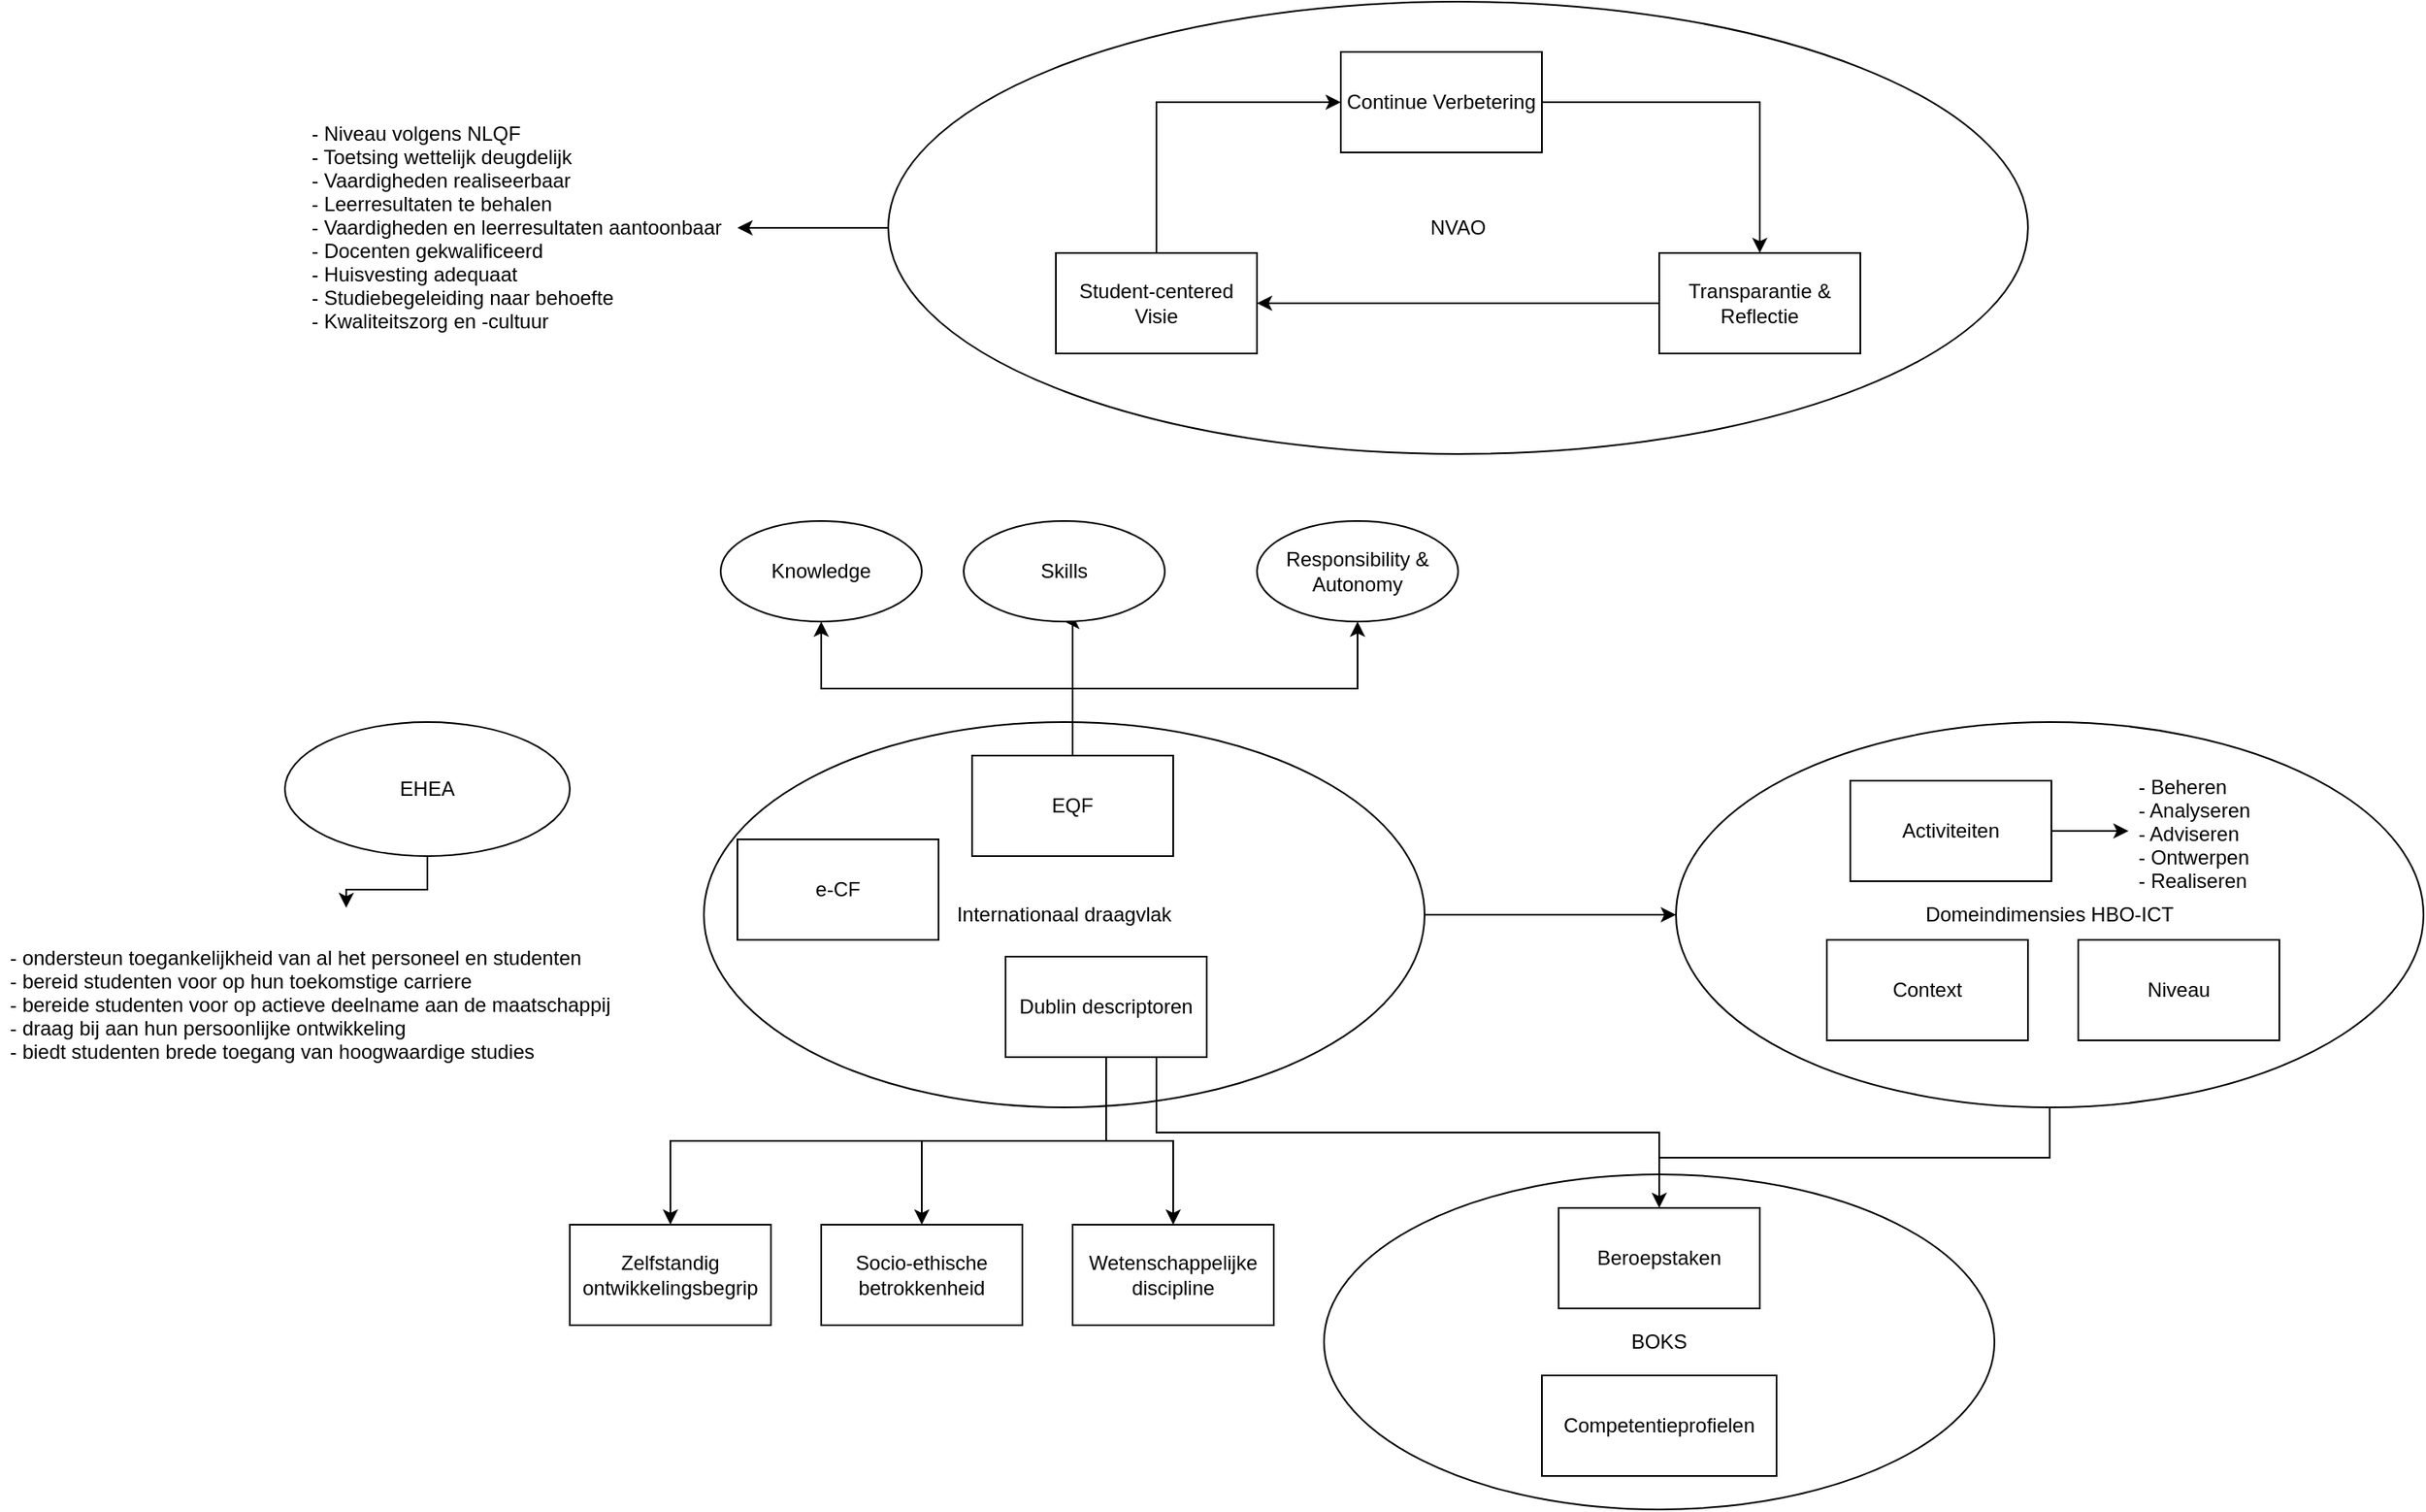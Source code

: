 <mxfile version="16.6.1" type="github">
  <diagram id="C5RBs43oDa-KdzZeNtuy" name="Page-1">
    <mxGraphModel dx="2842" dy="885" grid="1" gridSize="10" guides="1" tooltips="1" connect="1" arrows="1" fold="1" page="1" pageScale="1" pageWidth="1169" pageHeight="827" math="0" shadow="0">
      <root>
        <mxCell id="WIyWlLk6GJQsqaUBKTNV-0" />
        <mxCell id="WIyWlLk6GJQsqaUBKTNV-1" parent="WIyWlLk6GJQsqaUBKTNV-0" />
        <mxCell id="KzFCc1ifO-OLO5cR9R9o-5" style="edgeStyle=orthogonalEdgeStyle;rounded=0;orthogonalLoop=1;jettySize=auto;html=1;exitX=0;exitY=0.5;exitDx=0;exitDy=0;entryX=1;entryY=0.5;entryDx=0;entryDy=0;" edge="1" parent="WIyWlLk6GJQsqaUBKTNV-1" source="s5pqpI4zIyqzlfYDUBWL-5" target="s5pqpI4zIyqzlfYDUBWL-17">
          <mxGeometry relative="1" as="geometry" />
        </mxCell>
        <mxCell id="s5pqpI4zIyqzlfYDUBWL-5" value="NVAO" style="ellipse;whiteSpace=wrap;html=1;" parent="WIyWlLk6GJQsqaUBKTNV-1" vertex="1">
          <mxGeometry x="-160" y="60" width="680" height="270" as="geometry" />
        </mxCell>
        <mxCell id="KzFCc1ifO-OLO5cR9R9o-2" style="edgeStyle=orthogonalEdgeStyle;rounded=0;orthogonalLoop=1;jettySize=auto;html=1;exitX=0.5;exitY=0;exitDx=0;exitDy=0;entryX=0;entryY=0.5;entryDx=0;entryDy=0;" edge="1" parent="WIyWlLk6GJQsqaUBKTNV-1" source="s5pqpI4zIyqzlfYDUBWL-1" target="s5pqpI4zIyqzlfYDUBWL-3">
          <mxGeometry relative="1" as="geometry" />
        </mxCell>
        <mxCell id="s5pqpI4zIyqzlfYDUBWL-1" value="Student-centered Visie" style="rounded=0;whiteSpace=wrap;html=1;" parent="WIyWlLk6GJQsqaUBKTNV-1" vertex="1">
          <mxGeometry x="-60" y="210" width="120" height="60" as="geometry" />
        </mxCell>
        <mxCell id="KzFCc1ifO-OLO5cR9R9o-1" style="edgeStyle=orthogonalEdgeStyle;rounded=0;orthogonalLoop=1;jettySize=auto;html=1;exitX=0;exitY=0.5;exitDx=0;exitDy=0;" edge="1" parent="WIyWlLk6GJQsqaUBKTNV-1" source="s5pqpI4zIyqzlfYDUBWL-2" target="s5pqpI4zIyqzlfYDUBWL-1">
          <mxGeometry relative="1" as="geometry" />
        </mxCell>
        <mxCell id="s5pqpI4zIyqzlfYDUBWL-2" value="Transparantie &amp;amp; Reflectie" style="rounded=0;whiteSpace=wrap;html=1;" parent="WIyWlLk6GJQsqaUBKTNV-1" vertex="1">
          <mxGeometry x="300" y="210" width="120" height="60" as="geometry" />
        </mxCell>
        <mxCell id="s5pqpI4zIyqzlfYDUBWL-14" value="" style="edgeStyle=orthogonalEdgeStyle;rounded=0;orthogonalLoop=1;jettySize=auto;html=1;" parent="WIyWlLk6GJQsqaUBKTNV-1" source="s5pqpI4zIyqzlfYDUBWL-3" target="s5pqpI4zIyqzlfYDUBWL-2" edge="1">
          <mxGeometry relative="1" as="geometry" />
        </mxCell>
        <mxCell id="s5pqpI4zIyqzlfYDUBWL-3" value="Continue Verbetering" style="rounded=0;whiteSpace=wrap;html=1;" parent="WIyWlLk6GJQsqaUBKTNV-1" vertex="1">
          <mxGeometry x="110" y="90" width="120" height="60" as="geometry" />
        </mxCell>
        <mxCell id="s5pqpI4zIyqzlfYDUBWL-17" value="- Niveau volgens NLQF&#xa;- Toetsing wettelijk deugdelijk&#xa;- Vaardigheden realiseerbaar&#xa;- Leerresultaten te behalen&#xa;- Vaardigheden en leerresultaten aantoonbaar&#xa;- Docenten gekwalificeerd&#xa;- Huisvesting adequaat&#xa;- Studiebegeleiding naar behoefte&#xa;- Kwaliteitszorg en -cultuur&#xa;&#xa;&#xa;&#xa;&#xa;" style="text;strokeColor=none;fillColor=none;align=left;verticalAlign=middle;spacingLeft=4;spacingRight=4;overflow=hidden;points=[[0,0.5],[1,0.5]];portConstraint=eastwest;rotatable=0;fontStyle=0" parent="WIyWlLk6GJQsqaUBKTNV-1" vertex="1">
          <mxGeometry x="-510" y="130" width="260" height="130" as="geometry" />
        </mxCell>
        <mxCell id="s5pqpI4zIyqzlfYDUBWL-34" style="edgeStyle=orthogonalEdgeStyle;rounded=0;orthogonalLoop=1;jettySize=auto;html=1;exitX=1;exitY=0.5;exitDx=0;exitDy=0;" parent="WIyWlLk6GJQsqaUBKTNV-1" source="s5pqpI4zIyqzlfYDUBWL-18" target="s5pqpI4zIyqzlfYDUBWL-29" edge="1">
          <mxGeometry relative="1" as="geometry" />
        </mxCell>
        <mxCell id="s5pqpI4zIyqzlfYDUBWL-18" value="Internationaal draagvlak" style="ellipse;whiteSpace=wrap;html=1;" parent="WIyWlLk6GJQsqaUBKTNV-1" vertex="1">
          <mxGeometry x="-270" y="490" width="430" height="230" as="geometry" />
        </mxCell>
        <mxCell id="sh0ZQArDtNu7Vn9sufE--1" value="" style="edgeStyle=orthogonalEdgeStyle;rounded=0;orthogonalLoop=1;jettySize=auto;html=1;" parent="WIyWlLk6GJQsqaUBKTNV-1" source="s5pqpI4zIyqzlfYDUBWL-19" target="sh0ZQArDtNu7Vn9sufE--0" edge="1">
          <mxGeometry relative="1" as="geometry">
            <Array as="points">
              <mxPoint x="-50" y="470" />
              <mxPoint x="-200" y="470" />
            </Array>
          </mxGeometry>
        </mxCell>
        <mxCell id="sh0ZQArDtNu7Vn9sufE--7" style="edgeStyle=orthogonalEdgeStyle;rounded=0;orthogonalLoop=1;jettySize=auto;html=1;" parent="WIyWlLk6GJQsqaUBKTNV-1" source="s5pqpI4zIyqzlfYDUBWL-19" target="sh0ZQArDtNu7Vn9sufE--6" edge="1">
          <mxGeometry relative="1" as="geometry">
            <Array as="points">
              <mxPoint x="-50" y="470" />
              <mxPoint x="120" y="470" />
            </Array>
          </mxGeometry>
        </mxCell>
        <mxCell id="sh0ZQArDtNu7Vn9sufE--8" style="edgeStyle=orthogonalEdgeStyle;rounded=0;orthogonalLoop=1;jettySize=auto;html=1;exitX=0.75;exitY=0;exitDx=0;exitDy=0;entryX=0.5;entryY=1;entryDx=0;entryDy=0;" parent="WIyWlLk6GJQsqaUBKTNV-1" source="s5pqpI4zIyqzlfYDUBWL-19" target="sh0ZQArDtNu7Vn9sufE--5" edge="1">
          <mxGeometry relative="1" as="geometry">
            <Array as="points">
              <mxPoint x="-50" y="510" />
              <mxPoint x="-50" y="430" />
            </Array>
          </mxGeometry>
        </mxCell>
        <mxCell id="s5pqpI4zIyqzlfYDUBWL-19" value="EQF" style="rounded=0;whiteSpace=wrap;html=1;" parent="WIyWlLk6GJQsqaUBKTNV-1" vertex="1">
          <mxGeometry x="-110" y="510" width="120" height="60" as="geometry" />
        </mxCell>
        <mxCell id="s5pqpI4zIyqzlfYDUBWL-24" style="edgeStyle=orthogonalEdgeStyle;rounded=0;orthogonalLoop=1;jettySize=auto;html=1;exitX=0.5;exitY=1;exitDx=0;exitDy=0;" parent="WIyWlLk6GJQsqaUBKTNV-1" source="s5pqpI4zIyqzlfYDUBWL-20" target="s5pqpI4zIyqzlfYDUBWL-23" edge="1">
          <mxGeometry relative="1" as="geometry" />
        </mxCell>
        <mxCell id="s5pqpI4zIyqzlfYDUBWL-26" style="edgeStyle=orthogonalEdgeStyle;rounded=0;orthogonalLoop=1;jettySize=auto;html=1;" parent="WIyWlLk6GJQsqaUBKTNV-1" source="s5pqpI4zIyqzlfYDUBWL-20" target="s5pqpI4zIyqzlfYDUBWL-25" edge="1">
          <mxGeometry relative="1" as="geometry" />
        </mxCell>
        <mxCell id="s5pqpI4zIyqzlfYDUBWL-28" value="" style="edgeStyle=orthogonalEdgeStyle;rounded=0;orthogonalLoop=1;jettySize=auto;html=1;exitX=0.5;exitY=1;exitDx=0;exitDy=0;" parent="WIyWlLk6GJQsqaUBKTNV-1" source="s5pqpI4zIyqzlfYDUBWL-20" target="s5pqpI4zIyqzlfYDUBWL-27" edge="1">
          <mxGeometry relative="1" as="geometry" />
        </mxCell>
        <mxCell id="KzFCc1ifO-OLO5cR9R9o-0" style="edgeStyle=orthogonalEdgeStyle;rounded=0;orthogonalLoop=1;jettySize=auto;html=1;exitX=0.75;exitY=1;exitDx=0;exitDy=0;" edge="1" parent="WIyWlLk6GJQsqaUBKTNV-1" source="s5pqpI4zIyqzlfYDUBWL-20" target="s5pqpI4zIyqzlfYDUBWL-42">
          <mxGeometry relative="1" as="geometry" />
        </mxCell>
        <mxCell id="s5pqpI4zIyqzlfYDUBWL-20" value="Dublin descriptoren" style="rounded=0;whiteSpace=wrap;html=1;" parent="WIyWlLk6GJQsqaUBKTNV-1" vertex="1">
          <mxGeometry x="-90" y="630" width="120" height="60" as="geometry" />
        </mxCell>
        <mxCell id="s5pqpI4zIyqzlfYDUBWL-22" value="e-CF" style="rounded=0;whiteSpace=wrap;html=1;" parent="WIyWlLk6GJQsqaUBKTNV-1" vertex="1">
          <mxGeometry x="-250" y="560" width="120" height="60" as="geometry" />
        </mxCell>
        <mxCell id="s5pqpI4zIyqzlfYDUBWL-23" value="Wetenschappelijke discipline" style="rounded=0;whiteSpace=wrap;html=1;" parent="WIyWlLk6GJQsqaUBKTNV-1" vertex="1">
          <mxGeometry x="-50" y="790" width="120" height="60" as="geometry" />
        </mxCell>
        <mxCell id="s5pqpI4zIyqzlfYDUBWL-25" value="Socio-ethische betrokkenheid" style="rounded=0;whiteSpace=wrap;html=1;" parent="WIyWlLk6GJQsqaUBKTNV-1" vertex="1">
          <mxGeometry x="-200" y="790" width="120" height="60" as="geometry" />
        </mxCell>
        <mxCell id="s5pqpI4zIyqzlfYDUBWL-27" value="Zelfstandig ontwikkelingsbegrip" style="rounded=0;whiteSpace=wrap;html=1;" parent="WIyWlLk6GJQsqaUBKTNV-1" vertex="1">
          <mxGeometry x="-350" y="790" width="120" height="60" as="geometry" />
        </mxCell>
        <mxCell id="s5pqpI4zIyqzlfYDUBWL-29" value="&lt;div&gt;Domeindimensies HBO-ICT&lt;/div&gt;" style="ellipse;whiteSpace=wrap;html=1;" parent="WIyWlLk6GJQsqaUBKTNV-1" vertex="1">
          <mxGeometry x="310" y="490" width="446" height="230" as="geometry" />
        </mxCell>
        <mxCell id="s5pqpI4zIyqzlfYDUBWL-51" style="edgeStyle=orthogonalEdgeStyle;rounded=0;orthogonalLoop=1;jettySize=auto;html=1;exitX=1;exitY=0.5;exitDx=0;exitDy=0;" parent="WIyWlLk6GJQsqaUBKTNV-1" source="s5pqpI4zIyqzlfYDUBWL-30" target="s5pqpI4zIyqzlfYDUBWL-39" edge="1">
          <mxGeometry relative="1" as="geometry" />
        </mxCell>
        <mxCell id="s5pqpI4zIyqzlfYDUBWL-30" value="Activiteiten" style="rounded=0;whiteSpace=wrap;html=1;" parent="WIyWlLk6GJQsqaUBKTNV-1" vertex="1">
          <mxGeometry x="414" y="525" width="120" height="60" as="geometry" />
        </mxCell>
        <mxCell id="s5pqpI4zIyqzlfYDUBWL-44" value="&lt;div&gt;BOKS&lt;/div&gt;" style="ellipse;whiteSpace=wrap;html=1;" parent="WIyWlLk6GJQsqaUBKTNV-1" vertex="1">
          <mxGeometry x="100" y="760" width="400" height="200" as="geometry" />
        </mxCell>
        <mxCell id="s5pqpI4zIyqzlfYDUBWL-37" value="Niveau" style="rounded=0;whiteSpace=wrap;html=1;" parent="WIyWlLk6GJQsqaUBKTNV-1" vertex="1">
          <mxGeometry x="550" y="620" width="120" height="60" as="geometry" />
        </mxCell>
        <mxCell id="s5pqpI4zIyqzlfYDUBWL-43" value="" style="edgeStyle=orthogonalEdgeStyle;rounded=0;orthogonalLoop=1;jettySize=auto;html=1;" parent="WIyWlLk6GJQsqaUBKTNV-1" source="s5pqpI4zIyqzlfYDUBWL-29" target="s5pqpI4zIyqzlfYDUBWL-42" edge="1">
          <mxGeometry relative="1" as="geometry">
            <Array as="points">
              <mxPoint x="533" y="750" />
              <mxPoint x="300" y="750" />
            </Array>
          </mxGeometry>
        </mxCell>
        <mxCell id="s5pqpI4zIyqzlfYDUBWL-38" value="Context" style="rounded=0;whiteSpace=wrap;html=1;" parent="WIyWlLk6GJQsqaUBKTNV-1" vertex="1">
          <mxGeometry x="400" y="620" width="120" height="60" as="geometry" />
        </mxCell>
        <mxCell id="s5pqpI4zIyqzlfYDUBWL-39" value="- Beheren&#xa;- Analyseren&#xa;- Adviseren&#xa;- Ontwerpen&#xa;- Realiseren&#xa;" style="text;strokeColor=none;fillColor=none;align=left;verticalAlign=middle;spacingLeft=4;spacingRight=4;overflow=hidden;points=[[0,0.5],[1,0.5]];portConstraint=eastwest;rotatable=0;" parent="WIyWlLk6GJQsqaUBKTNV-1" vertex="1">
          <mxGeometry x="580" y="520" width="80" height="70" as="geometry" />
        </mxCell>
        <mxCell id="s5pqpI4zIyqzlfYDUBWL-42" value="Beroepstaken" style="whiteSpace=wrap;html=1;" parent="WIyWlLk6GJQsqaUBKTNV-1" vertex="1">
          <mxGeometry x="240" y="780" width="120" height="60" as="geometry" />
        </mxCell>
        <mxCell id="s5pqpI4zIyqzlfYDUBWL-50" value="Competentieprofielen" style="rounded=0;whiteSpace=wrap;html=1;" parent="WIyWlLk6GJQsqaUBKTNV-1" vertex="1">
          <mxGeometry x="230" y="880" width="140" height="60" as="geometry" />
        </mxCell>
        <mxCell id="sh0ZQArDtNu7Vn9sufE--0" value="Knowledge" style="ellipse;whiteSpace=wrap;html=1;rounded=0;" parent="WIyWlLk6GJQsqaUBKTNV-1" vertex="1">
          <mxGeometry x="-260" y="370" width="120" height="60" as="geometry" />
        </mxCell>
        <mxCell id="sh0ZQArDtNu7Vn9sufE--5" value="Skills" style="ellipse;whiteSpace=wrap;html=1;rounded=0;" parent="WIyWlLk6GJQsqaUBKTNV-1" vertex="1">
          <mxGeometry x="-115" y="370" width="120" height="60" as="geometry" />
        </mxCell>
        <mxCell id="sh0ZQArDtNu7Vn9sufE--6" value="Responsibility &amp;amp; Autonomy" style="ellipse;whiteSpace=wrap;html=1;rounded=0;" parent="WIyWlLk6GJQsqaUBKTNV-1" vertex="1">
          <mxGeometry x="60" y="370" width="120" height="60" as="geometry" />
        </mxCell>
        <mxCell id="KzFCc1ifO-OLO5cR9R9o-4" style="edgeStyle=orthogonalEdgeStyle;rounded=0;orthogonalLoop=1;jettySize=auto;html=1;exitX=0.5;exitY=1;exitDx=0;exitDy=0;entryX=0.51;entryY=0.007;entryDx=0;entryDy=0;entryPerimeter=0;" edge="1" parent="WIyWlLk6GJQsqaUBKTNV-1" source="sh0ZQArDtNu7Vn9sufE--9" target="sh0ZQArDtNu7Vn9sufE--18">
          <mxGeometry relative="1" as="geometry" />
        </mxCell>
        <mxCell id="sh0ZQArDtNu7Vn9sufE--9" value="EHEA" style="ellipse;whiteSpace=wrap;html=1;" parent="WIyWlLk6GJQsqaUBKTNV-1" vertex="1">
          <mxGeometry x="-520" y="490" width="170" height="80" as="geometry" />
        </mxCell>
        <mxCell id="sh0ZQArDtNu7Vn9sufE--18" value="- ondersteun toegankelijkheid van al het personeel en studenten&#xa;- bereid studenten voor op hun toekomstige carriere &#xa;- bereide studenten voor op actieve deelname aan de maatschappij&#xa;- draag bij aan hun persoonlijke ontwikkeling&#xa;- biedt studenten brede toegang van hoogwaardige studies&#xa;" style="text;strokeColor=none;fillColor=none;align=left;verticalAlign=middle;spacingLeft=4;spacingRight=4;overflow=hidden;points=[[0,0.5],[1,0.5]];portConstraint=eastwest;rotatable=0;fontStyle=0" parent="WIyWlLk6GJQsqaUBKTNV-1" vertex="1">
          <mxGeometry x="-690" y="600" width="405" height="130" as="geometry" />
        </mxCell>
      </root>
    </mxGraphModel>
  </diagram>
</mxfile>
